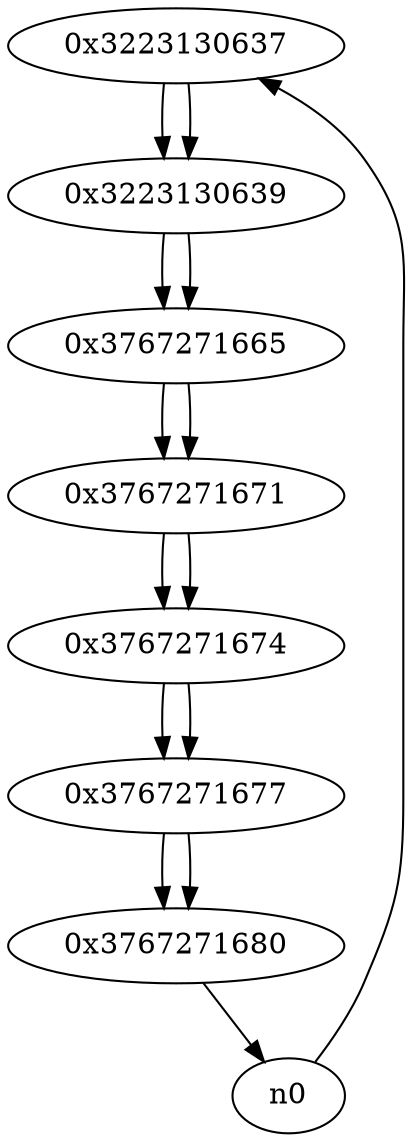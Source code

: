 digraph G{
/* nodes */
  n1 [label="0x3223130637"]
  n2 [label="0x3223130639"]
  n3 [label="0x3767271665"]
  n4 [label="0x3767271671"]
  n5 [label="0x3767271674"]
  n6 [label="0x3767271677"]
  n7 [label="0x3767271680"]
/* edges */
n1 -> n2;
n0 -> n1;
n2 -> n3;
n1 -> n2;
n3 -> n4;
n2 -> n3;
n4 -> n5;
n3 -> n4;
n5 -> n6;
n4 -> n5;
n6 -> n7;
n5 -> n6;
n7 -> n0;
n6 -> n7;
}

